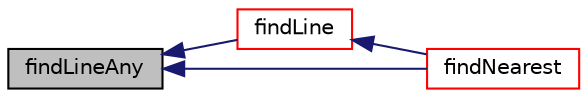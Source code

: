 digraph "findLineAny"
{
  bgcolor="transparent";
  edge [fontname="Helvetica",fontsize="10",labelfontname="Helvetica",labelfontsize="10"];
  node [fontname="Helvetica",fontsize="10",shape=record];
  rankdir="LR";
  Node503 [label="findLineAny",height=0.2,width=0.4,color="black", fillcolor="grey75", style="filled", fontcolor="black"];
  Node503 -> Node504 [dir="back",color="midnightblue",fontsize="10",style="solid",fontname="Helvetica"];
  Node504 [label="findLine",height=0.2,width=0.4,color="red",URL="$a26389.html#a2a363a8584a3ae8109cce2aaf6436e3f",tooltip="Find first intersection on segment from start to end. "];
  Node504 -> Node505 [dir="back",color="midnightblue",fontsize="10",style="solid",fontname="Helvetica"];
  Node505 [label="findNearest",height=0.2,width=0.4,color="red",URL="$a26389.html#a55cc02a6ebd2ba7f53b1f4249376059c",tooltip="Find nearest on original surface. Note:does not use perturbation. "];
  Node503 -> Node505 [dir="back",color="midnightblue",fontsize="10",style="solid",fontname="Helvetica"];
}
